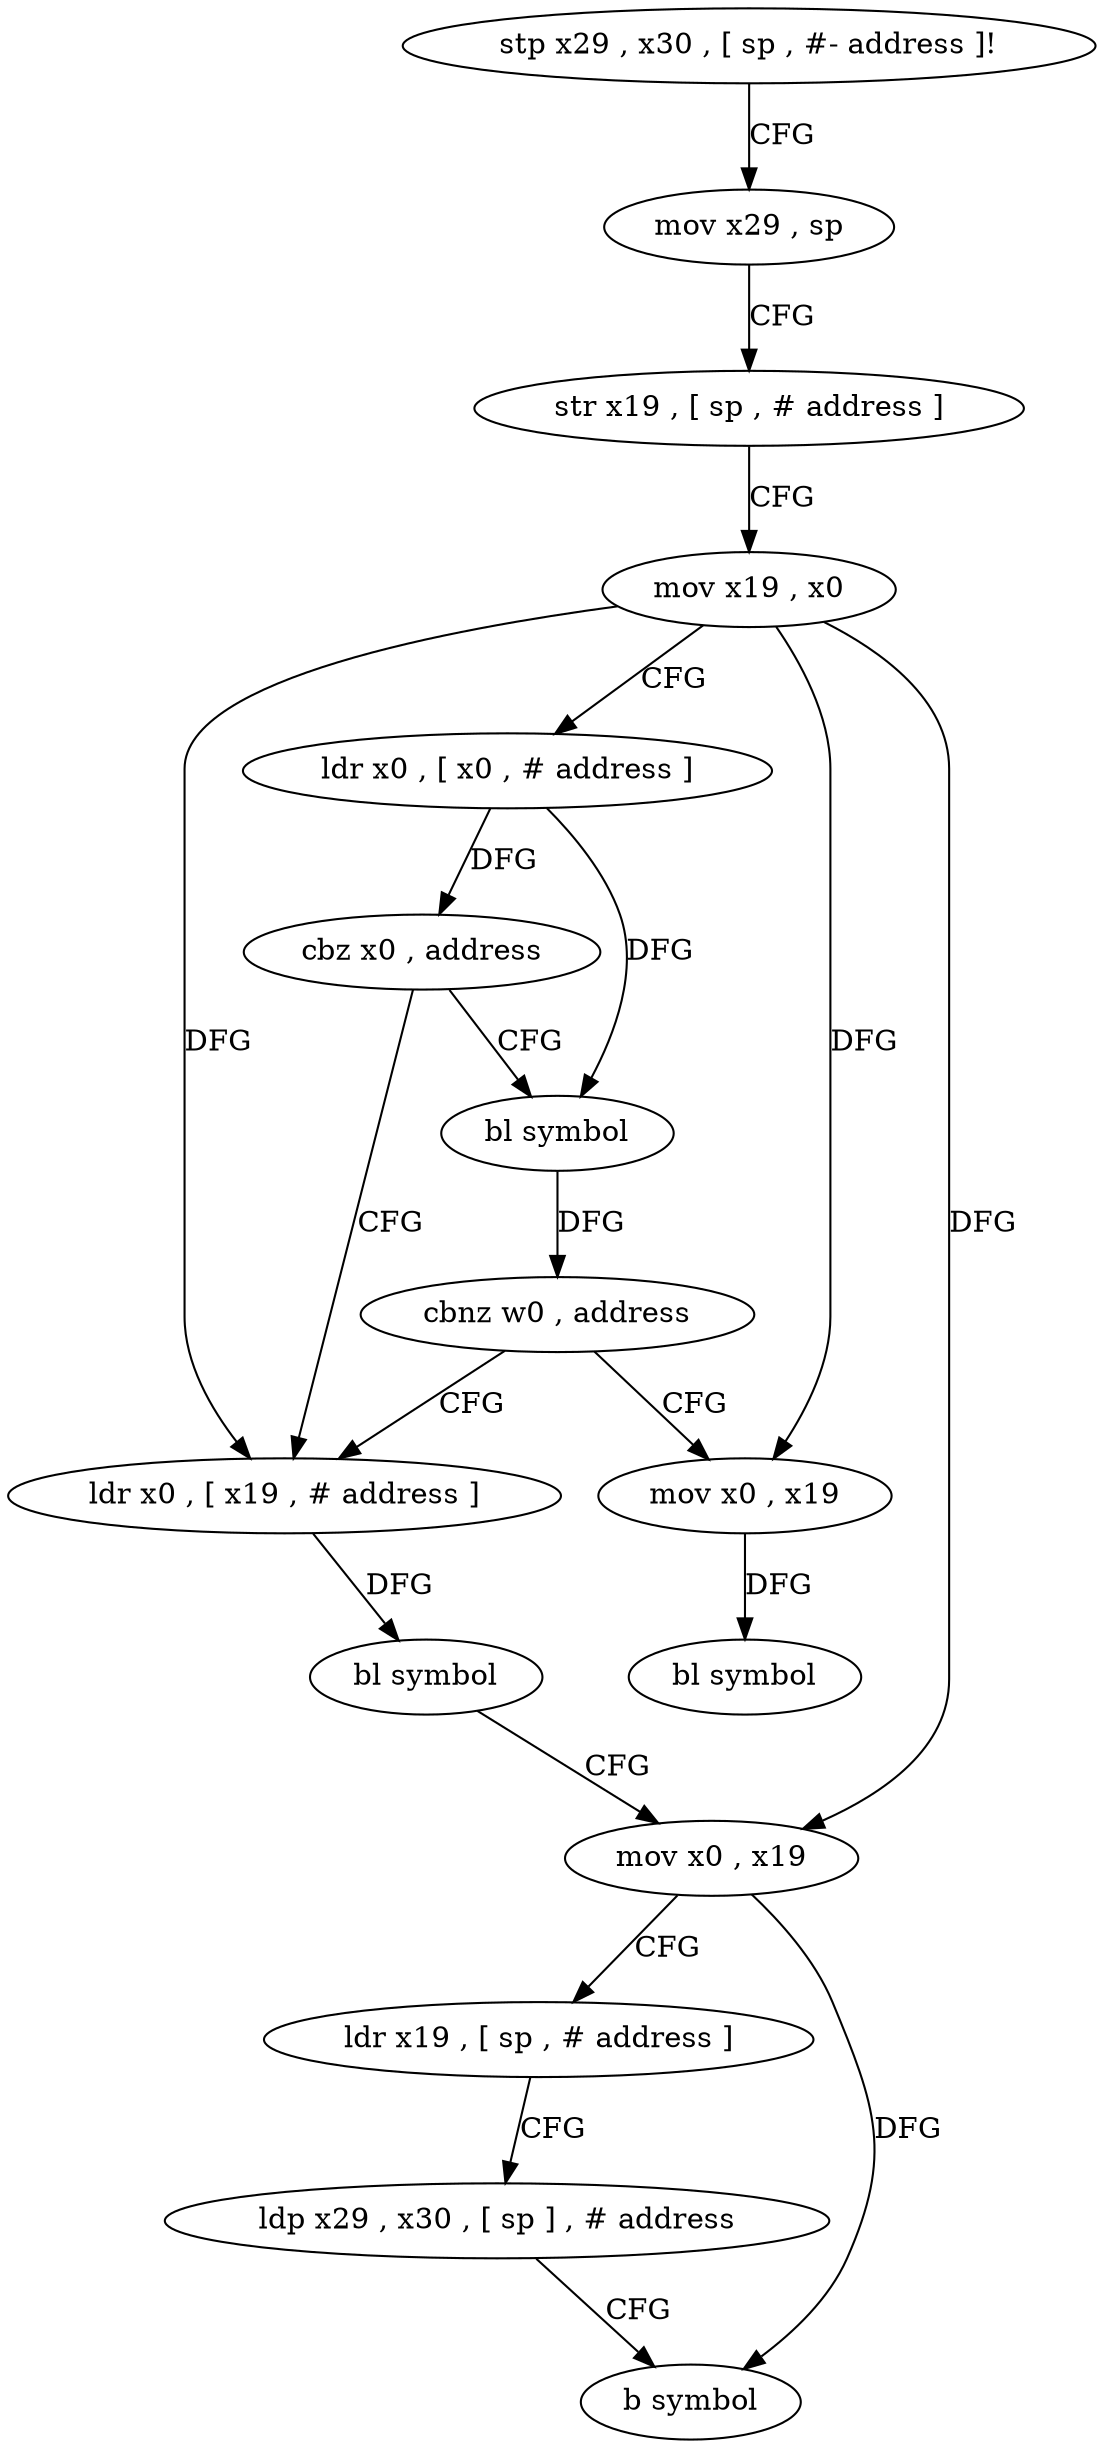 digraph "func" {
"4248768" [label = "stp x29 , x30 , [ sp , #- address ]!" ]
"4248772" [label = "mov x29 , sp" ]
"4248776" [label = "str x19 , [ sp , # address ]" ]
"4248780" [label = "mov x19 , x0" ]
"4248784" [label = "ldr x0 , [ x0 , # address ]" ]
"4248788" [label = "cbz x0 , address" ]
"4248800" [label = "ldr x0 , [ x19 , # address ]" ]
"4248792" [label = "bl symbol" ]
"4248804" [label = "bl symbol" ]
"4248808" [label = "mov x0 , x19" ]
"4248812" [label = "ldr x19 , [ sp , # address ]" ]
"4248816" [label = "ldp x29 , x30 , [ sp ] , # address" ]
"4248820" [label = "b symbol" ]
"4248796" [label = "cbnz w0 , address" ]
"4248824" [label = "mov x0 , x19" ]
"4248828" [label = "bl symbol" ]
"4248768" -> "4248772" [ label = "CFG" ]
"4248772" -> "4248776" [ label = "CFG" ]
"4248776" -> "4248780" [ label = "CFG" ]
"4248780" -> "4248784" [ label = "CFG" ]
"4248780" -> "4248800" [ label = "DFG" ]
"4248780" -> "4248808" [ label = "DFG" ]
"4248780" -> "4248824" [ label = "DFG" ]
"4248784" -> "4248788" [ label = "DFG" ]
"4248784" -> "4248792" [ label = "DFG" ]
"4248788" -> "4248800" [ label = "CFG" ]
"4248788" -> "4248792" [ label = "CFG" ]
"4248800" -> "4248804" [ label = "DFG" ]
"4248792" -> "4248796" [ label = "DFG" ]
"4248804" -> "4248808" [ label = "CFG" ]
"4248808" -> "4248812" [ label = "CFG" ]
"4248808" -> "4248820" [ label = "DFG" ]
"4248812" -> "4248816" [ label = "CFG" ]
"4248816" -> "4248820" [ label = "CFG" ]
"4248796" -> "4248824" [ label = "CFG" ]
"4248796" -> "4248800" [ label = "CFG" ]
"4248824" -> "4248828" [ label = "DFG" ]
}
